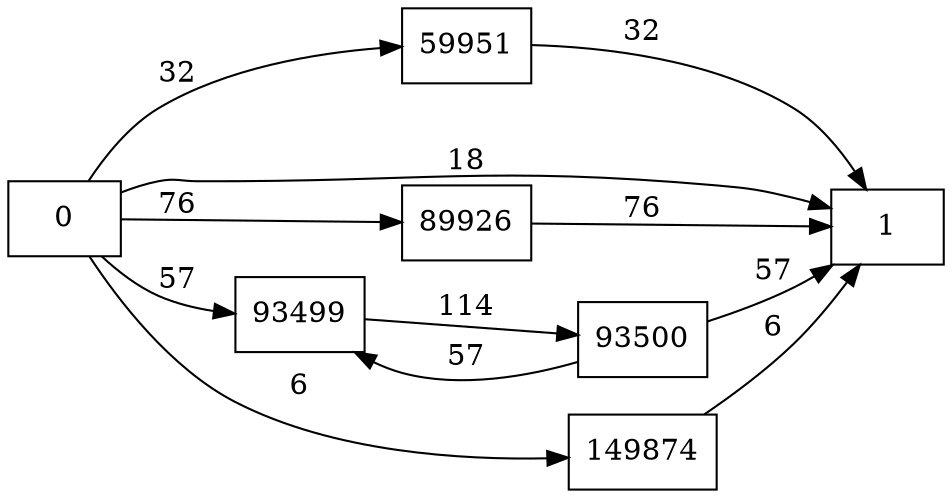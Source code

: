 digraph {
	graph [rankdir=LR]
	node [shape=rectangle]
	59951 -> 1 [label=32]
	89926 -> 1 [label=76]
	93499 -> 93500 [label=114]
	93500 -> 93499 [label=57]
	93500 -> 1 [label=57]
	149874 -> 1 [label=6]
	0 -> 1 [label=18]
	0 -> 59951 [label=32]
	0 -> 89926 [label=76]
	0 -> 93499 [label=57]
	0 -> 149874 [label=6]
}
